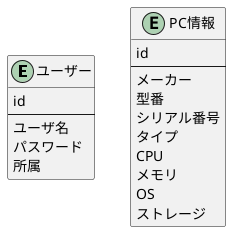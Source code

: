 @startuml test_er
' Entity01 }|..|| Entity02
' Entity03 }o..o| Entity04
' Entity05 ||--o{ Entity06
' Entity07 |o--|| Entity08

entity "ユーザー" as user {
  id
  --
  ユーザ名
  パスワード
  所属
}

entity "PC情報" as pc_info {
  id
  --
  メーカー
  型番
  シリアル番号
  タイプ
  CPU
  メモリ
  OS
  ストレージ
}

' user --o{ pc_info ゆくゆくはこう
@enduml